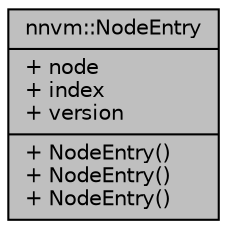 digraph "nnvm::NodeEntry"
{
 // LATEX_PDF_SIZE
  edge [fontname="Helvetica",fontsize="10",labelfontname="Helvetica",labelfontsize="10"];
  node [fontname="Helvetica",fontsize="10",shape=record];
  Node1 [label="{nnvm::NodeEntry\n|+ node\l+ index\l+ version\l|+ NodeEntry()\l+ NodeEntry()\l+ NodeEntry()\l}",height=0.2,width=0.4,color="black", fillcolor="grey75", style="filled", fontcolor="black",tooltip="an entry that represents output data from a node"];
}
